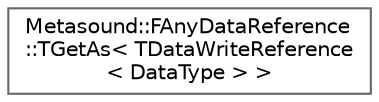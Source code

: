 digraph "Graphical Class Hierarchy"
{
 // INTERACTIVE_SVG=YES
 // LATEX_PDF_SIZE
  bgcolor="transparent";
  edge [fontname=Helvetica,fontsize=10,labelfontname=Helvetica,labelfontsize=10];
  node [fontname=Helvetica,fontsize=10,shape=box,height=0.2,width=0.4];
  rankdir="LR";
  Node0 [id="Node000000",label="Metasound::FAnyDataReference\l::TGetAs\< TDataWriteReference\l\< DataType \> \>",height=0.2,width=0.4,color="grey40", fillcolor="white", style="filled",URL="$db/d91/structMetasound_1_1FAnyDataReference_1_1TGetAs_3_01TDataWriteReference_3_01DataType_01_4_01_4.html",tooltip=" "];
}
